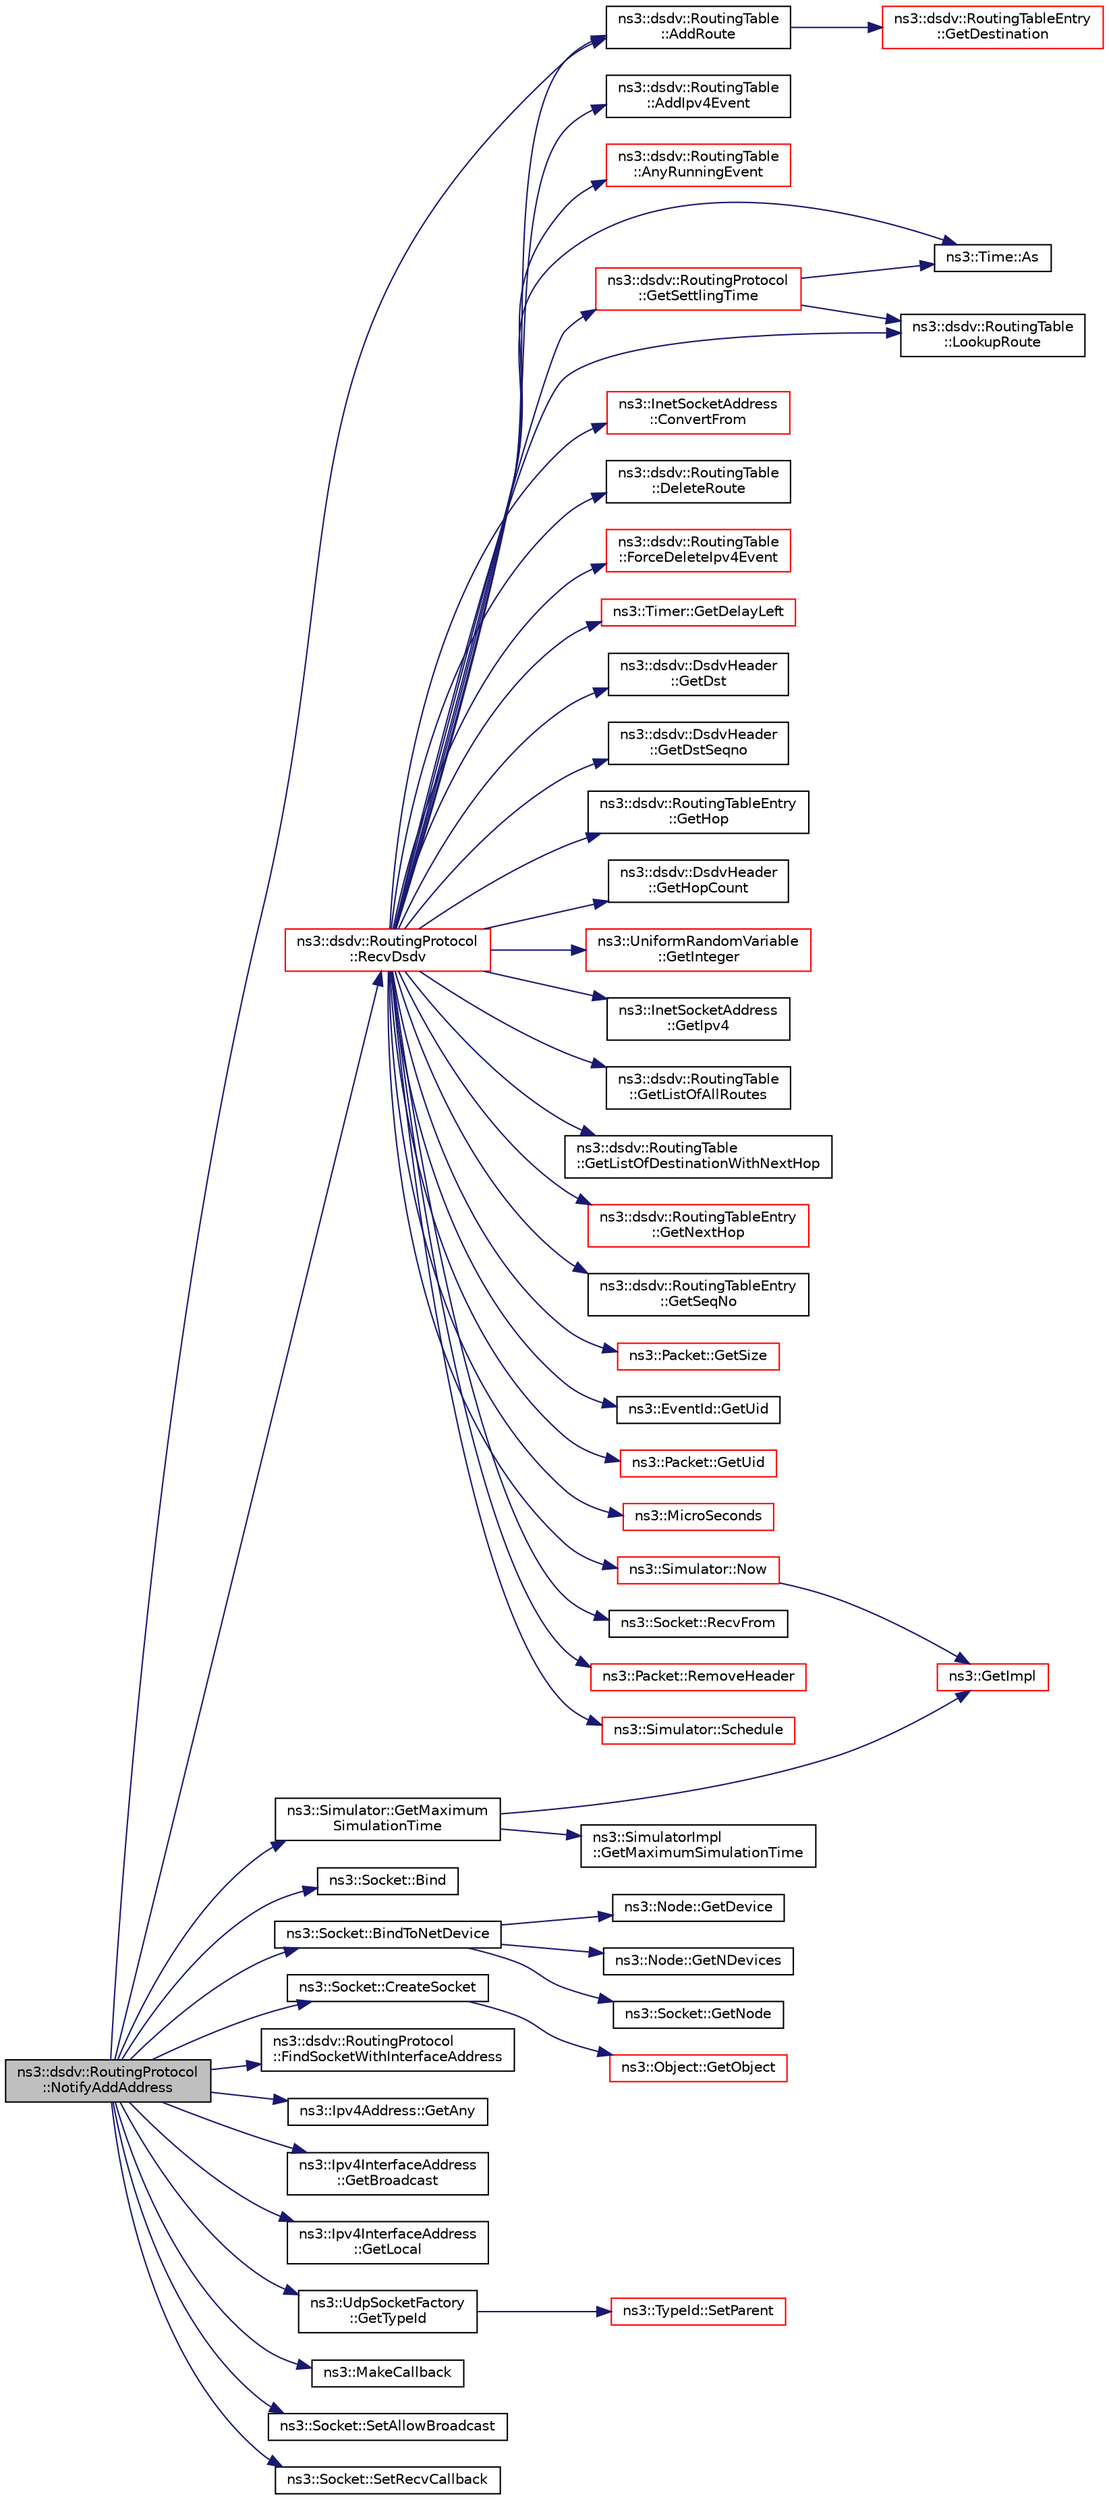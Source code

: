 digraph "ns3::dsdv::RoutingProtocol::NotifyAddAddress"
{
 // LATEX_PDF_SIZE
  edge [fontname="Helvetica",fontsize="10",labelfontname="Helvetica",labelfontsize="10"];
  node [fontname="Helvetica",fontsize="10",shape=record];
  rankdir="LR";
  Node1 [label="ns3::dsdv::RoutingProtocol\l::NotifyAddAddress",height=0.2,width=0.4,color="black", fillcolor="grey75", style="filled", fontcolor="black",tooltip=" "];
  Node1 -> Node2 [color="midnightblue",fontsize="10",style="solid",fontname="Helvetica"];
  Node2 [label="ns3::dsdv::RoutingTable\l::AddRoute",height=0.2,width=0.4,color="black", fillcolor="white", style="filled",URL="$classns3_1_1dsdv_1_1_routing_table.html#a4eed9bac83e90f1db01e414892e10b9b",tooltip="Add routing table entry if it doesn't yet exist in routing table."];
  Node2 -> Node3 [color="midnightblue",fontsize="10",style="solid",fontname="Helvetica"];
  Node3 [label="ns3::dsdv::RoutingTableEntry\l::GetDestination",height=0.2,width=0.4,color="red", fillcolor="white", style="filled",URL="$classns3_1_1dsdv_1_1_routing_table_entry.html#a4a8caaee4d73a822c1a1b9d55288cb2e",tooltip="Get destination IP address."];
  Node1 -> Node5 [color="midnightblue",fontsize="10",style="solid",fontname="Helvetica"];
  Node5 [label="ns3::Socket::Bind",height=0.2,width=0.4,color="black", fillcolor="white", style="filled",URL="$classns3_1_1_socket.html#ada93439a43de2028b5a8fc6621dad482",tooltip="Allocate a local endpoint for this socket."];
  Node1 -> Node6 [color="midnightblue",fontsize="10",style="solid",fontname="Helvetica"];
  Node6 [label="ns3::Socket::BindToNetDevice",height=0.2,width=0.4,color="black", fillcolor="white", style="filled",URL="$classns3_1_1_socket.html#a9952cd10a2c8c108846027108cc9e44e",tooltip="Bind a socket to specific device."];
  Node6 -> Node7 [color="midnightblue",fontsize="10",style="solid",fontname="Helvetica"];
  Node7 [label="ns3::Node::GetDevice",height=0.2,width=0.4,color="black", fillcolor="white", style="filled",URL="$classns3_1_1_node.html#ad5e10d46d12a255573c53d5db0fc043b",tooltip="Retrieve the index-th NetDevice associated to this node."];
  Node6 -> Node8 [color="midnightblue",fontsize="10",style="solid",fontname="Helvetica"];
  Node8 [label="ns3::Node::GetNDevices",height=0.2,width=0.4,color="black", fillcolor="white", style="filled",URL="$classns3_1_1_node.html#ab160c405a94d258f6fc5e4e3fd33cecd",tooltip=" "];
  Node6 -> Node9 [color="midnightblue",fontsize="10",style="solid",fontname="Helvetica"];
  Node9 [label="ns3::Socket::GetNode",height=0.2,width=0.4,color="black", fillcolor="white", style="filled",URL="$classns3_1_1_socket.html#aba642ad4301c1df47befc0aa9afa2e48",tooltip="Return the node this socket is associated with."];
  Node1 -> Node10 [color="midnightblue",fontsize="10",style="solid",fontname="Helvetica"];
  Node10 [label="ns3::Socket::CreateSocket",height=0.2,width=0.4,color="black", fillcolor="white", style="filled",URL="$classns3_1_1_socket.html#ad448a62bb50ad3dbac59c879a885a8d2",tooltip="This method wraps the creation of sockets that is performed on a given node by a SocketFactory specif..."];
  Node10 -> Node11 [color="midnightblue",fontsize="10",style="solid",fontname="Helvetica"];
  Node11 [label="ns3::Object::GetObject",height=0.2,width=0.4,color="red", fillcolor="white", style="filled",URL="$classns3_1_1_object.html#ad21f5401ff705cd29c37f931ea3afc18",tooltip="Get a pointer to the requested aggregated Object."];
  Node1 -> Node27 [color="midnightblue",fontsize="10",style="solid",fontname="Helvetica"];
  Node27 [label="ns3::dsdv::RoutingProtocol\l::FindSocketWithInterfaceAddress",height=0.2,width=0.4,color="black", fillcolor="white", style="filled",URL="$classns3_1_1dsdv_1_1_routing_protocol.html#ac7610239d5e14a3536b5b16ec2dc1af0",tooltip="Find socket with local interface address iface."];
  Node1 -> Node28 [color="midnightblue",fontsize="10",style="solid",fontname="Helvetica"];
  Node28 [label="ns3::Ipv4Address::GetAny",height=0.2,width=0.4,color="black", fillcolor="white", style="filled",URL="$classns3_1_1_ipv4_address.html#a7a39b330c8e701183a411d5779fca1a4",tooltip=" "];
  Node1 -> Node29 [color="midnightblue",fontsize="10",style="solid",fontname="Helvetica"];
  Node29 [label="ns3::Ipv4InterfaceAddress\l::GetBroadcast",height=0.2,width=0.4,color="black", fillcolor="white", style="filled",URL="$classns3_1_1_ipv4_interface_address.html#a0e5cce17152b2da10066c238e2212a3f",tooltip="Get the broadcast address."];
  Node1 -> Node30 [color="midnightblue",fontsize="10",style="solid",fontname="Helvetica"];
  Node30 [label="ns3::Ipv4InterfaceAddress\l::GetLocal",height=0.2,width=0.4,color="black", fillcolor="white", style="filled",URL="$classns3_1_1_ipv4_interface_address.html#a6d04c0c9e2a4ab8a9d73c5edf7a93072",tooltip="Get the local address."];
  Node1 -> Node31 [color="midnightblue",fontsize="10",style="solid",fontname="Helvetica"];
  Node31 [label="ns3::Simulator::GetMaximum\lSimulationTime",height=0.2,width=0.4,color="black", fillcolor="white", style="filled",URL="$classns3_1_1_simulator.html#aa8dbab888dca7bf3528421d2c5e67f99",tooltip="Get the maximum representable simulation time."];
  Node31 -> Node32 [color="midnightblue",fontsize="10",style="solid",fontname="Helvetica"];
  Node32 [label="ns3::GetImpl",height=0.2,width=0.4,color="red", fillcolor="white", style="filled",URL="$group__simulator.html#ga42eb4eddad41528d4d99794a3dae3fd0",tooltip="Get the SimulatorImpl singleton."];
  Node31 -> Node74 [color="midnightblue",fontsize="10",style="solid",fontname="Helvetica"];
  Node74 [label="ns3::SimulatorImpl\l::GetMaximumSimulationTime",height=0.2,width=0.4,color="black", fillcolor="white", style="filled",URL="$classns3_1_1_simulator_impl.html#a07b16567e2ec50ab91d5e00b98f31a22",tooltip="Get the maximum representable simulation time."];
  Node1 -> Node75 [color="midnightblue",fontsize="10",style="solid",fontname="Helvetica"];
  Node75 [label="ns3::UdpSocketFactory\l::GetTypeId",height=0.2,width=0.4,color="black", fillcolor="white", style="filled",URL="$classns3_1_1_udp_socket_factory.html#ad5b47e944de8861e3dc2b6de1ccbdf5b",tooltip="Get the type ID."];
  Node75 -> Node22 [color="midnightblue",fontsize="10",style="solid",fontname="Helvetica"];
  Node22 [label="ns3::TypeId::SetParent",height=0.2,width=0.4,color="red", fillcolor="white", style="filled",URL="$classns3_1_1_type_id.html#abaaca67ab7d2471067e7c275df0f7309",tooltip="Set the parent TypeId."];
  Node1 -> Node76 [color="midnightblue",fontsize="10",style="solid",fontname="Helvetica"];
  Node76 [label="ns3::MakeCallback",height=0.2,width=0.4,color="black", fillcolor="white", style="filled",URL="$namespacens3.html#af1dde3c04374147fca0cfe3b0766d664",tooltip="Build Callbacks for class method members which take varying numbers of arguments and potentially retu..."];
  Node1 -> Node77 [color="midnightblue",fontsize="10",style="solid",fontname="Helvetica"];
  Node77 [label="ns3::dsdv::RoutingProtocol\l::RecvDsdv",height=0.2,width=0.4,color="red", fillcolor="white", style="filled",URL="$classns3_1_1dsdv_1_1_routing_protocol.html#ad27475d64bfd478b57d73f3cc08d4c99",tooltip="Receive and process dsdv control packet."];
  Node77 -> Node78 [color="midnightblue",fontsize="10",style="solid",fontname="Helvetica"];
  Node78 [label="ns3::dsdv::RoutingTable\l::AddIpv4Event",height=0.2,width=0.4,color="black", fillcolor="white", style="filled",URL="$classns3_1_1dsdv_1_1_routing_table.html#aa9757950491f7aba7c1db83b2d62df67",tooltip="Add an event for a destination address so that the update to for that destination is sent after the e..."];
  Node77 -> Node2 [color="midnightblue",fontsize="10",style="solid",fontname="Helvetica"];
  Node77 -> Node79 [color="midnightblue",fontsize="10",style="solid",fontname="Helvetica"];
  Node79 [label="ns3::dsdv::RoutingTable\l::AnyRunningEvent",height=0.2,width=0.4,color="red", fillcolor="white", style="filled",URL="$classns3_1_1dsdv_1_1_routing_table.html#acb9f117332351347f8345d4591991e6b",tooltip="Force delete an update waiting for settling time to complete as a better update to same destination w..."];
  Node77 -> Node58 [color="midnightblue",fontsize="10",style="solid",fontname="Helvetica"];
  Node58 [label="ns3::Time::As",height=0.2,width=0.4,color="black", fillcolor="white", style="filled",URL="$classns3_1_1_time.html#ad5198e31c2512226ca0e58b31fad7fd0",tooltip="Attach a unit to a Time, to facilitate output in a specific unit."];
  Node77 -> Node84 [color="midnightblue",fontsize="10",style="solid",fontname="Helvetica"];
  Node84 [label="ns3::InetSocketAddress\l::ConvertFrom",height=0.2,width=0.4,color="red", fillcolor="white", style="filled",URL="$classns3_1_1_inet_socket_address.html#ade776b1109e7b9a7be0b22ced49931e3",tooltip="Returns an InetSocketAddress which corresponds to the input Address."];
  Node77 -> Node89 [color="midnightblue",fontsize="10",style="solid",fontname="Helvetica"];
  Node89 [label="ns3::dsdv::RoutingTable\l::DeleteRoute",height=0.2,width=0.4,color="black", fillcolor="white", style="filled",URL="$classns3_1_1dsdv_1_1_routing_table.html#a384f271a1393c513c4ae7ba4476c3e08",tooltip="Delete routing table entry with destination address dst, if it exists."];
  Node77 -> Node90 [color="midnightblue",fontsize="10",style="solid",fontname="Helvetica"];
  Node90 [label="ns3::dsdv::RoutingTable\l::ForceDeleteIpv4Event",height=0.2,width=0.4,color="red", fillcolor="white", style="filled",URL="$classns3_1_1dsdv_1_1_routing_table.html#a39f4b7725caafbc6cd9f7c5821470d51",tooltip="Force delete an update waiting for settling time to complete as a better update to same destination w..."];
  Node77 -> Node93 [color="midnightblue",fontsize="10",style="solid",fontname="Helvetica"];
  Node93 [label="ns3::Timer::GetDelayLeft",height=0.2,width=0.4,color="red", fillcolor="white", style="filled",URL="$classns3_1_1_timer.html#abac4a4017e1e6cf26f403b09094e1622",tooltip=" "];
  Node77 -> Node97 [color="midnightblue",fontsize="10",style="solid",fontname="Helvetica"];
  Node97 [label="ns3::dsdv::DsdvHeader\l::GetDst",height=0.2,width=0.4,color="black", fillcolor="white", style="filled",URL="$classns3_1_1dsdv_1_1_dsdv_header.html#a2ac6bfce72f558bb427c2375279474ea",tooltip="Get destination address."];
  Node77 -> Node98 [color="midnightblue",fontsize="10",style="solid",fontname="Helvetica"];
  Node98 [label="ns3::dsdv::DsdvHeader\l::GetDstSeqno",height=0.2,width=0.4,color="black", fillcolor="white", style="filled",URL="$classns3_1_1dsdv_1_1_dsdv_header.html#a6f77399805540e36248d189300b2f927",tooltip="Get destination sequence number."];
  Node77 -> Node99 [color="midnightblue",fontsize="10",style="solid",fontname="Helvetica"];
  Node99 [label="ns3::dsdv::RoutingTableEntry\l::GetHop",height=0.2,width=0.4,color="black", fillcolor="white", style="filled",URL="$classns3_1_1dsdv_1_1_routing_table_entry.html#ad99e0daf9268002120744a0f372a05ad",tooltip="Get hop."];
  Node77 -> Node100 [color="midnightblue",fontsize="10",style="solid",fontname="Helvetica"];
  Node100 [label="ns3::dsdv::DsdvHeader\l::GetHopCount",height=0.2,width=0.4,color="black", fillcolor="white", style="filled",URL="$classns3_1_1dsdv_1_1_dsdv_header.html#a57aea77cc55cdf1147eb57c7fb598959",tooltip="Get hop count."];
  Node77 -> Node101 [color="midnightblue",fontsize="10",style="solid",fontname="Helvetica"];
  Node101 [label="ns3::UniformRandomVariable\l::GetInteger",height=0.2,width=0.4,color="red", fillcolor="white", style="filled",URL="$classns3_1_1_uniform_random_variable.html#ab7c7dedc88cb97e74418df2edc28a787",tooltip="Get the next random value, as an unsigned integer in the specified range ."];
  Node77 -> Node105 [color="midnightblue",fontsize="10",style="solid",fontname="Helvetica"];
  Node105 [label="ns3::InetSocketAddress\l::GetIpv4",height=0.2,width=0.4,color="black", fillcolor="white", style="filled",URL="$classns3_1_1_inet_socket_address.html#a84e0f56d0747abd33413b3ce4a3c725d",tooltip=" "];
  Node77 -> Node106 [color="midnightblue",fontsize="10",style="solid",fontname="Helvetica"];
  Node106 [label="ns3::dsdv::RoutingTable\l::GetListOfAllRoutes",height=0.2,width=0.4,color="black", fillcolor="white", style="filled",URL="$classns3_1_1dsdv_1_1_routing_table.html#af980697df819d8a00ee8782c705e3dac",tooltip="Lookup list of all addresses in the routing table."];
  Node77 -> Node107 [color="midnightblue",fontsize="10",style="solid",fontname="Helvetica"];
  Node107 [label="ns3::dsdv::RoutingTable\l::GetListOfDestinationWithNextHop",height=0.2,width=0.4,color="black", fillcolor="white", style="filled",URL="$classns3_1_1dsdv_1_1_routing_table.html#a7efb980be4e4f556b73905038483c154",tooltip="Lookup list of addresses for which nxtHp is the next Hop address."];
  Node77 -> Node108 [color="midnightblue",fontsize="10",style="solid",fontname="Helvetica"];
  Node108 [label="ns3::dsdv::RoutingTableEntry\l::GetNextHop",height=0.2,width=0.4,color="red", fillcolor="white", style="filled",URL="$classns3_1_1dsdv_1_1_routing_table_entry.html#ae19a672a51a75013079e1032e063918a",tooltip="Get next hop."];
  Node77 -> Node110 [color="midnightblue",fontsize="10",style="solid",fontname="Helvetica"];
  Node110 [label="ns3::dsdv::RoutingTableEntry\l::GetSeqNo",height=0.2,width=0.4,color="black", fillcolor="white", style="filled",URL="$classns3_1_1dsdv_1_1_routing_table_entry.html#abb8b36743a30498bef641896f4ff6779",tooltip="Get sequence number."];
  Node77 -> Node111 [color="midnightblue",fontsize="10",style="solid",fontname="Helvetica"];
  Node111 [label="ns3::dsdv::RoutingProtocol\l::GetSettlingTime",height=0.2,width=0.4,color="red", fillcolor="white", style="filled",URL="$classns3_1_1dsdv_1_1_routing_protocol.html#a83244927636fd12b775ebdbe0b334e68",tooltip="Get settlingTime for a destination."];
  Node111 -> Node58 [color="midnightblue",fontsize="10",style="solid",fontname="Helvetica"];
  Node111 -> Node114 [color="midnightblue",fontsize="10",style="solid",fontname="Helvetica"];
  Node114 [label="ns3::dsdv::RoutingTable\l::LookupRoute",height=0.2,width=0.4,color="black", fillcolor="white", style="filled",URL="$classns3_1_1dsdv_1_1_routing_table.html#a0bfb9dc677f02bd740973865e38df763",tooltip="Lookup routing table entry with destination address dst."];
  Node77 -> Node121 [color="midnightblue",fontsize="10",style="solid",fontname="Helvetica"];
  Node121 [label="ns3::Packet::GetSize",height=0.2,width=0.4,color="red", fillcolor="white", style="filled",URL="$classns3_1_1_packet.html#afff7cb1ff518ee6dc0d424e10a5ad6ec",tooltip="Returns the the size in bytes of the packet (including the zero-filled initial payload)."];
  Node77 -> Node123 [color="midnightblue",fontsize="10",style="solid",fontname="Helvetica"];
  Node123 [label="ns3::EventId::GetUid",height=0.2,width=0.4,color="black", fillcolor="white", style="filled",URL="$classns3_1_1_event_id.html#aa266a6ec8214403085eeb6f09af59db1",tooltip=" "];
  Node77 -> Node124 [color="midnightblue",fontsize="10",style="solid",fontname="Helvetica"];
  Node124 [label="ns3::Packet::GetUid",height=0.2,width=0.4,color="red", fillcolor="white", style="filled",URL="$classns3_1_1_packet.html#ab9f0b7e9cf21b7271eda0094e6ff2792",tooltip="Returns the packet's Uid."];
  Node77 -> Node114 [color="midnightblue",fontsize="10",style="solid",fontname="Helvetica"];
  Node77 -> Node126 [color="midnightblue",fontsize="10",style="solid",fontname="Helvetica"];
  Node126 [label="ns3::MicroSeconds",height=0.2,width=0.4,color="red", fillcolor="white", style="filled",URL="$group__timecivil.html#ga17465a639c8d1464e76538afdd78a9f0",tooltip="Construct a Time in the indicated unit."];
  Node77 -> Node60 [color="midnightblue",fontsize="10",style="solid",fontname="Helvetica"];
  Node60 [label="ns3::Simulator::Now",height=0.2,width=0.4,color="red", fillcolor="white", style="filled",URL="$classns3_1_1_simulator.html#ac3178fa975b419f7875e7105be122800",tooltip="Return the current simulation virtual time."];
  Node60 -> Node32 [color="midnightblue",fontsize="10",style="solid",fontname="Helvetica"];
  Node77 -> Node131 [color="midnightblue",fontsize="10",style="solid",fontname="Helvetica"];
  Node131 [label="ns3::Socket::RecvFrom",height=0.2,width=0.4,color="black", fillcolor="white", style="filled",URL="$classns3_1_1_socket.html#af22378d7af9a2745a9eada20210da215",tooltip="Read a single packet from the socket and retrieve the sender address."];
  Node77 -> Node132 [color="midnightblue",fontsize="10",style="solid",fontname="Helvetica"];
  Node132 [label="ns3::Packet::RemoveHeader",height=0.2,width=0.4,color="red", fillcolor="white", style="filled",URL="$classns3_1_1_packet.html#a0961eccf975d75f902d40956c93ba63e",tooltip="Deserialize and remove the header from the internal buffer."];
  Node77 -> Node147 [color="midnightblue",fontsize="10",style="solid",fontname="Helvetica"];
  Node147 [label="ns3::Simulator::Schedule",height=0.2,width=0.4,color="red", fillcolor="white", style="filled",URL="$classns3_1_1_simulator.html#a3da7d28335c8ac0e3e86781f766df241",tooltip="Schedule an event to expire after delay."];
  Node1 -> Node206 [color="midnightblue",fontsize="10",style="solid",fontname="Helvetica"];
  Node206 [label="ns3::Socket::SetAllowBroadcast",height=0.2,width=0.4,color="black", fillcolor="white", style="filled",URL="$classns3_1_1_socket.html#a32b4fa27b732a63207c8d9054a817ed5",tooltip="Configure whether broadcast datagram transmissions are allowed."];
  Node1 -> Node207 [color="midnightblue",fontsize="10",style="solid",fontname="Helvetica"];
  Node207 [label="ns3::Socket::SetRecvCallback",height=0.2,width=0.4,color="black", fillcolor="white", style="filled",URL="$classns3_1_1_socket.html#a243f7835ef1a85f9270fd3577e3a40da",tooltip="Notify application when new data is available to be read."];
}
